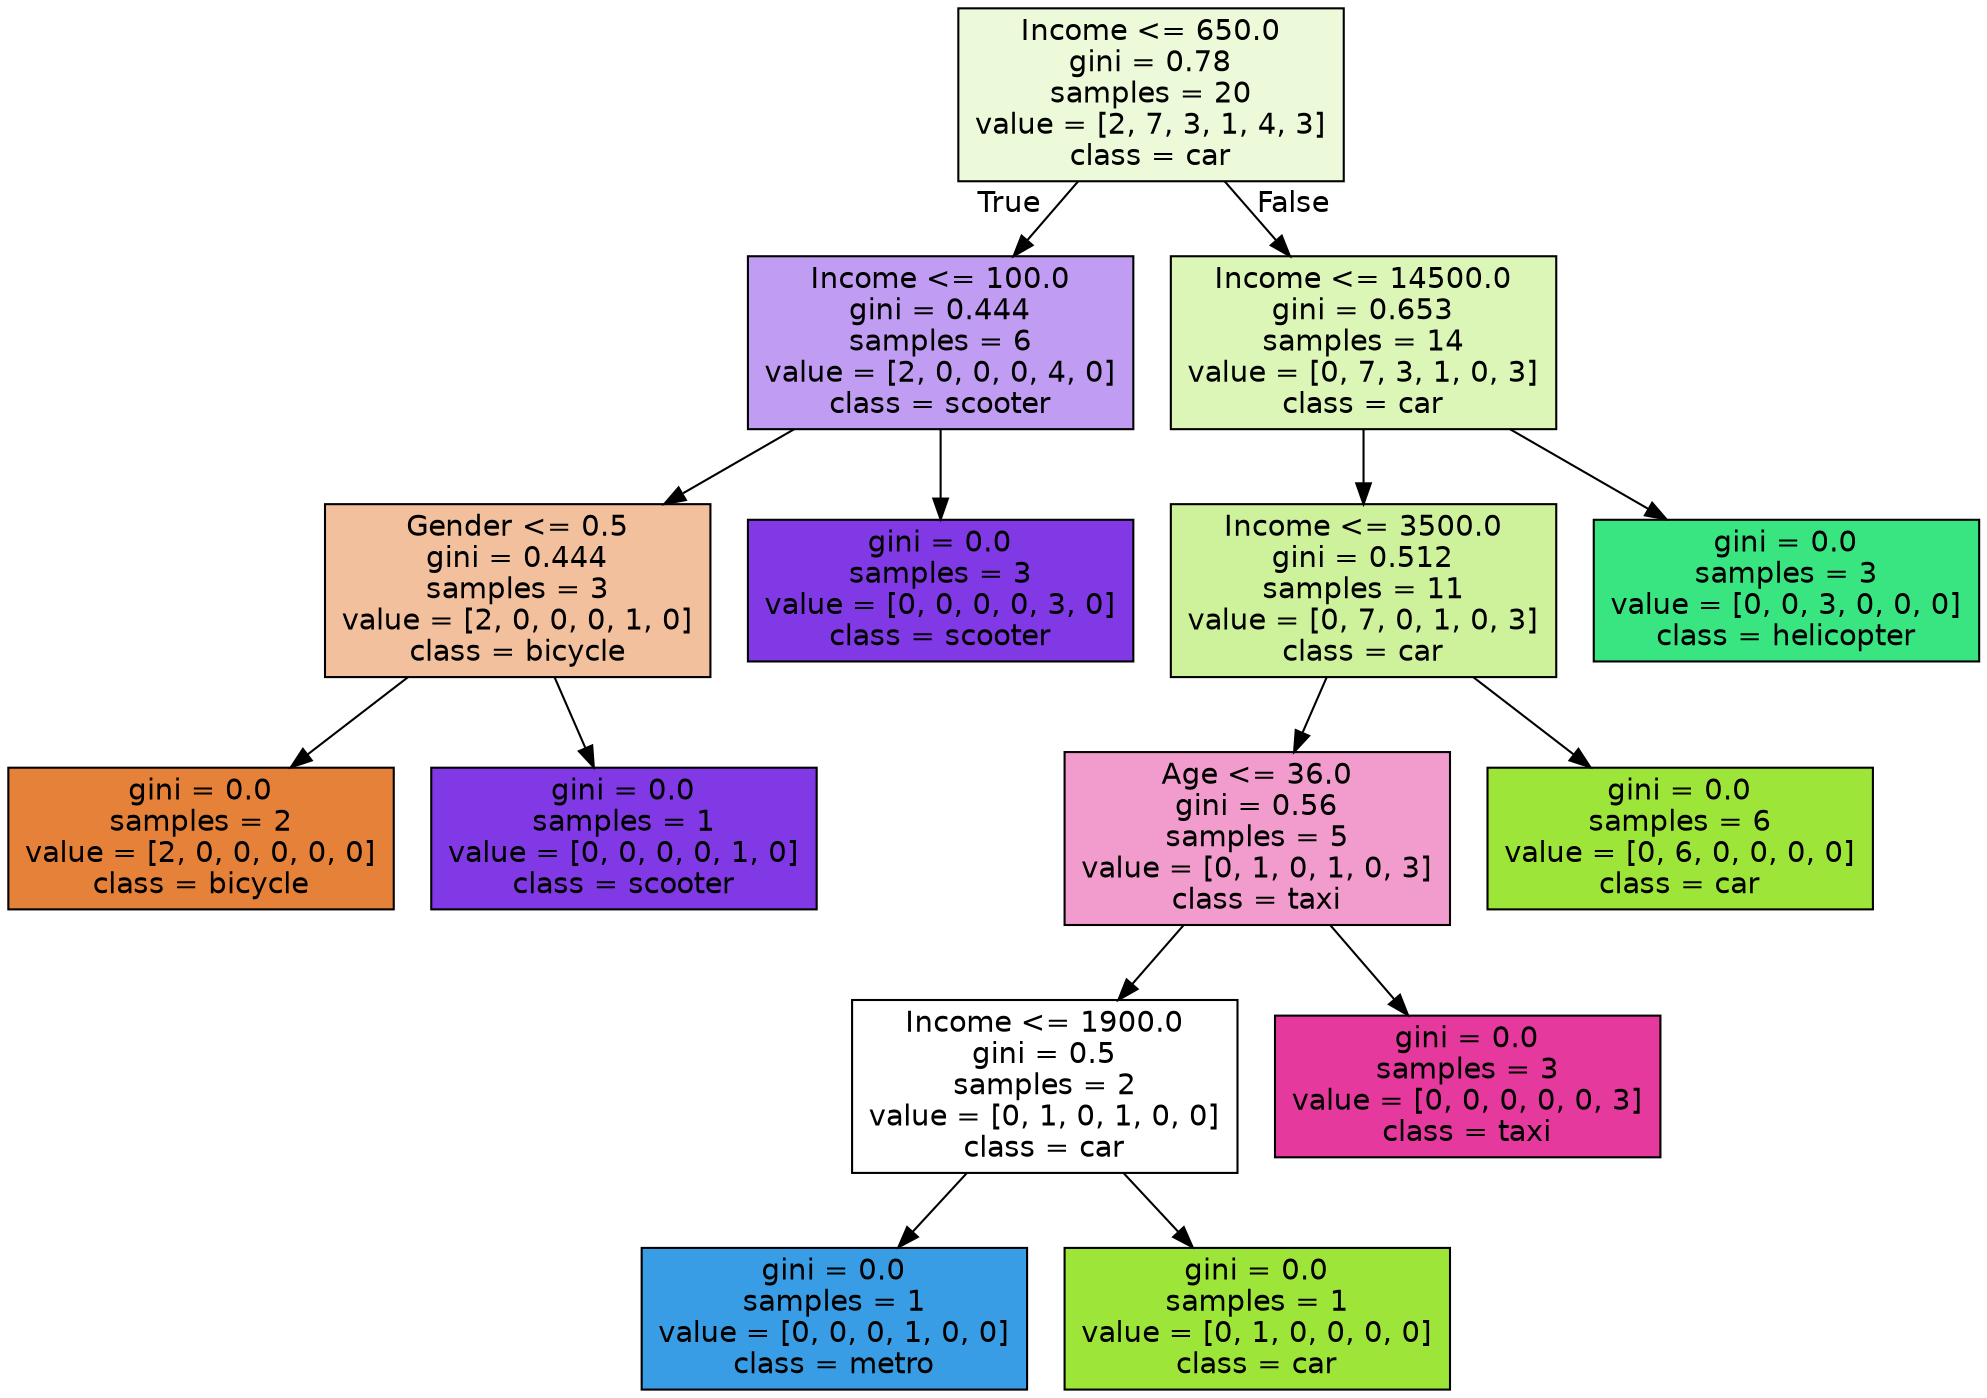 digraph Tree {
node [shape=box, style="filled", color="black", fontname="helvetica"] ;
edge [fontname="helvetica"] ;
0 [label="Income <= 650.0\ngini = 0.78\nsamples = 20\nvalue = [2, 7, 3, 1, 4, 3]\nclass = car", fillcolor="#edfada"] ;
1 [label="Income <= 100.0\ngini = 0.444\nsamples = 6\nvalue = [2, 0, 0, 0, 4, 0]\nclass = scooter", fillcolor="#c09cf2"] ;
0 -> 1 [labeldistance=2.5, labelangle=45, headlabel="True"] ;
2 [label="Gender <= 0.5\ngini = 0.444\nsamples = 3\nvalue = [2, 0, 0, 0, 1, 0]\nclass = bicycle", fillcolor="#f2c09c"] ;
1 -> 2 ;
3 [label="gini = 0.0\nsamples = 2\nvalue = [2, 0, 0, 0, 0, 0]\nclass = bicycle", fillcolor="#e58139"] ;
2 -> 3 ;
4 [label="gini = 0.0\nsamples = 1\nvalue = [0, 0, 0, 0, 1, 0]\nclass = scooter", fillcolor="#8139e5"] ;
2 -> 4 ;
5 [label="gini = 0.0\nsamples = 3\nvalue = [0, 0, 0, 0, 3, 0]\nclass = scooter", fillcolor="#8139e5"] ;
1 -> 5 ;
6 [label="Income <= 14500.0\ngini = 0.653\nsamples = 14\nvalue = [0, 7, 3, 1, 0, 3]\nclass = car", fillcolor="#dbf6b7"] ;
0 -> 6 [labeldistance=2.5, labelangle=-45, headlabel="False"] ;
7 [label="Income <= 3500.0\ngini = 0.512\nsamples = 11\nvalue = [0, 7, 0, 1, 0, 3]\nclass = car", fillcolor="#cef29c"] ;
6 -> 7 ;
8 [label="Age <= 36.0\ngini = 0.56\nsamples = 5\nvalue = [0, 1, 0, 1, 0, 3]\nclass = taxi", fillcolor="#f29cce"] ;
7 -> 8 ;
9 [label="Income <= 1900.0\ngini = 0.5\nsamples = 2\nvalue = [0, 1, 0, 1, 0, 0]\nclass = car", fillcolor="#ffffff"] ;
8 -> 9 ;
10 [label="gini = 0.0\nsamples = 1\nvalue = [0, 0, 0, 1, 0, 0]\nclass = metro", fillcolor="#399de5"] ;
9 -> 10 ;
11 [label="gini = 0.0\nsamples = 1\nvalue = [0, 1, 0, 0, 0, 0]\nclass = car", fillcolor="#9de539"] ;
9 -> 11 ;
12 [label="gini = 0.0\nsamples = 3\nvalue = [0, 0, 0, 0, 0, 3]\nclass = taxi", fillcolor="#e5399d"] ;
8 -> 12 ;
13 [label="gini = 0.0\nsamples = 6\nvalue = [0, 6, 0, 0, 0, 0]\nclass = car", fillcolor="#9de539"] ;
7 -> 13 ;
14 [label="gini = 0.0\nsamples = 3\nvalue = [0, 0, 3, 0, 0, 0]\nclass = helicopter", fillcolor="#39e581"] ;
6 -> 14 ;
}